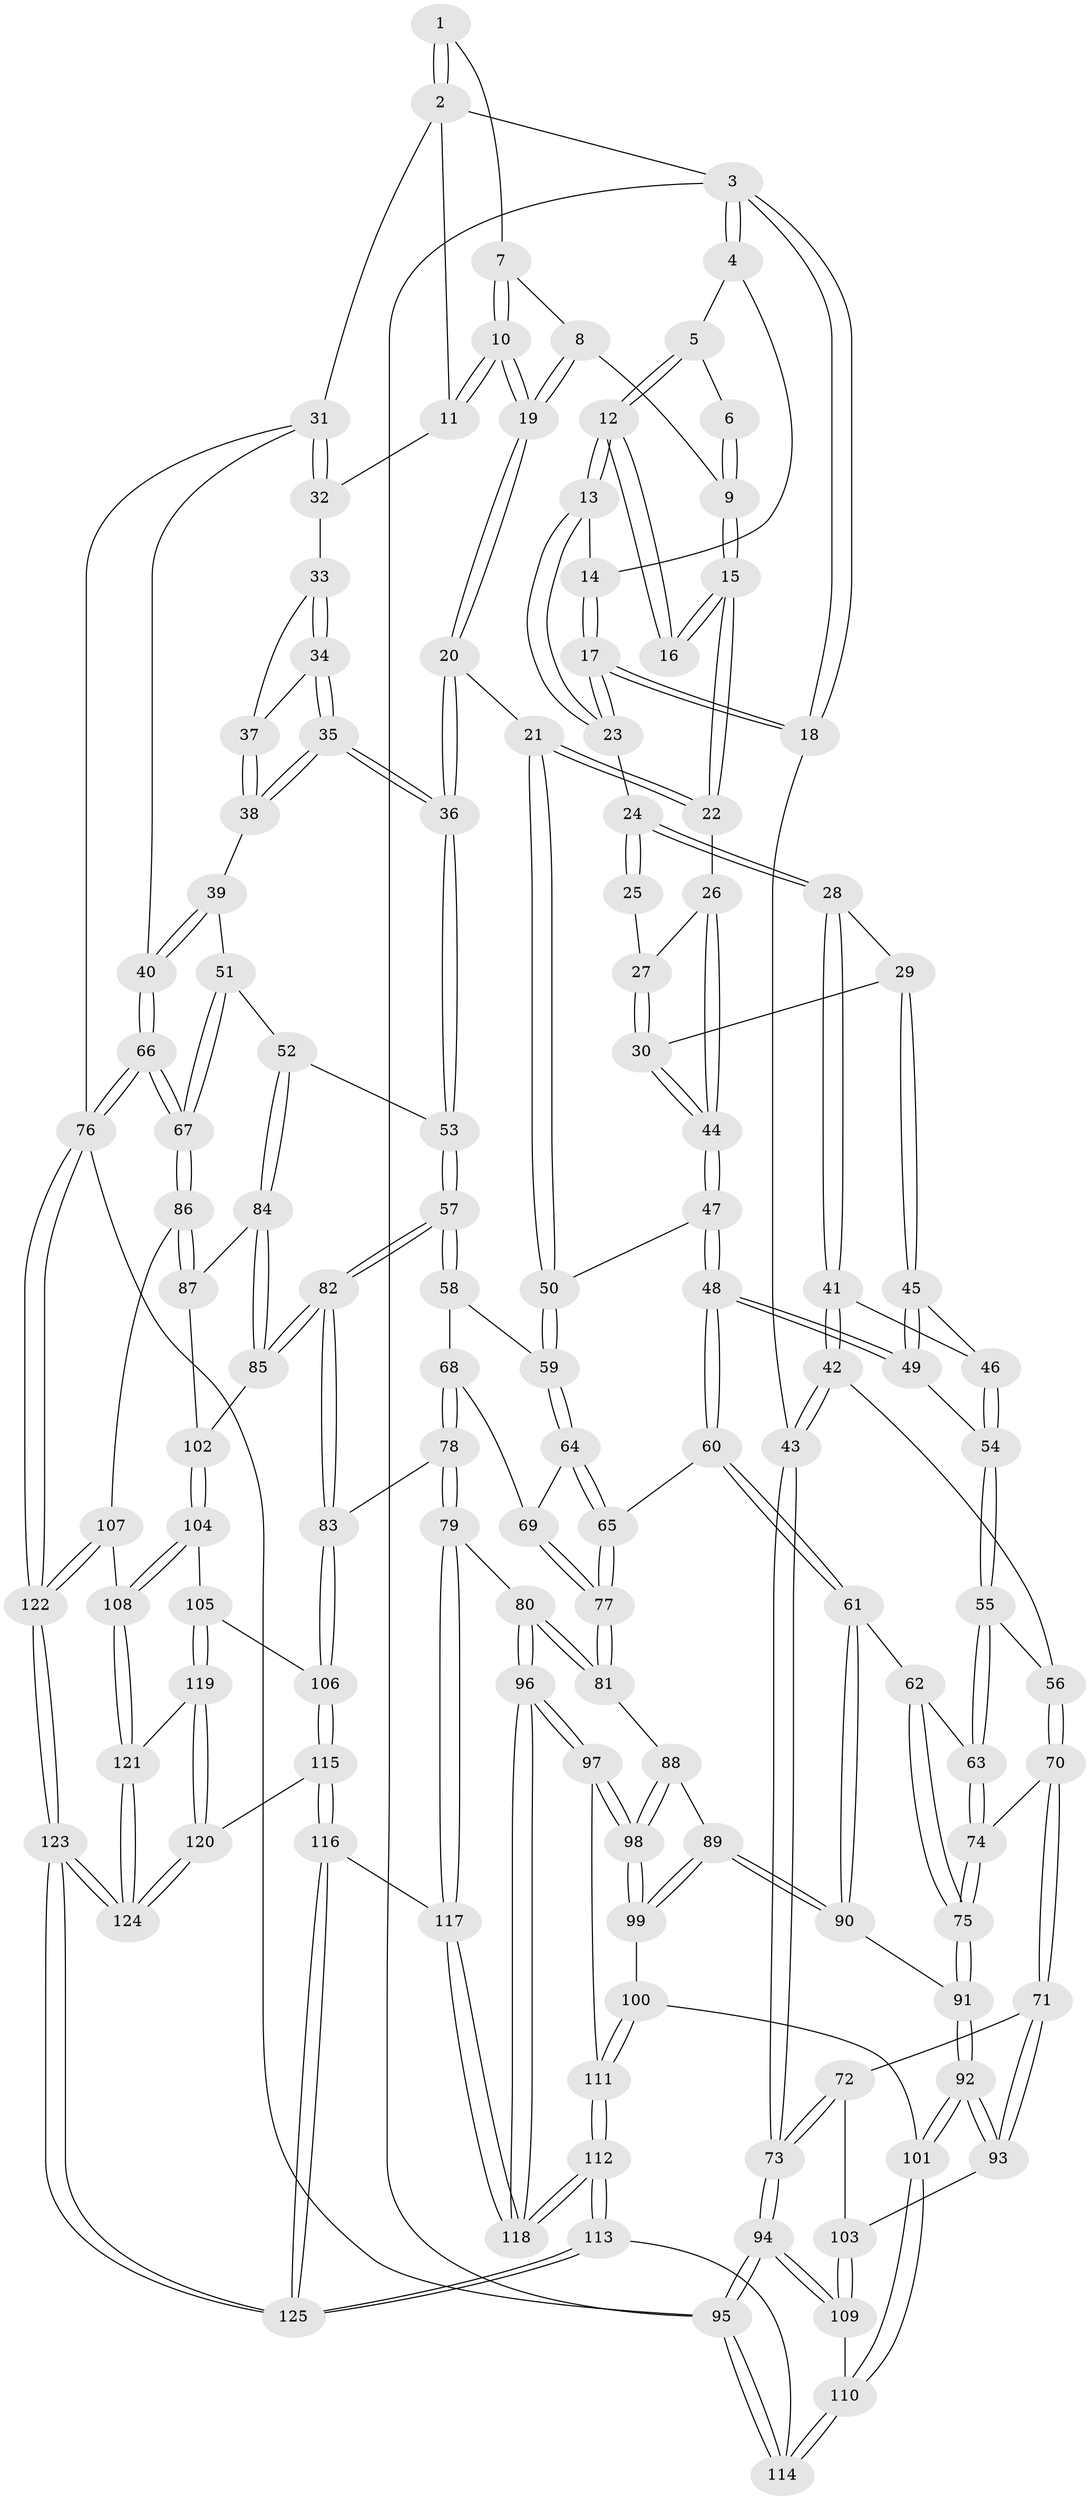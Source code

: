 // coarse degree distribution, {5: 0.4482758620689655, 8: 0.011494252873563218, 3: 0.08045977011494253, 4: 0.25287356321839083, 6: 0.20689655172413793}
// Generated by graph-tools (version 1.1) at 2025/21/03/04/25 18:21:21]
// undirected, 125 vertices, 309 edges
graph export_dot {
graph [start="1"]
  node [color=gray90,style=filled];
  1 [pos="+0.5823297407606663+0"];
  2 [pos="+0.9055297428835967+0"];
  3 [pos="+0+0"];
  4 [pos="+0.06930440097184586+0"];
  5 [pos="+0.25162117726434574+0"];
  6 [pos="+0.5098120564092281+0"];
  7 [pos="+0.6062383025358608+0"];
  8 [pos="+0.5976361751744311+0.08241169110371425"];
  9 [pos="+0.4759035296533425+0.10361801079406155"];
  10 [pos="+0.7399809032056192+0.17201683301755324"];
  11 [pos="+0.8345808997689792+0.1386826542096676"];
  12 [pos="+0.2849976513157558+0.051234955575607824"];
  13 [pos="+0.13687286464313955+0.18657632474625552"];
  14 [pos="+0.08077937472185241+0"];
  15 [pos="+0.4454551378241656+0.16478535020382742"];
  16 [pos="+0.376974426341546+0.15187867128641389"];
  17 [pos="+0+0.2153883243692548"];
  18 [pos="+0+0.27043371209064543"];
  19 [pos="+0.7061375436286143+0.1953805677827542"];
  20 [pos="+0.6254899401877734+0.29636232338100066"];
  21 [pos="+0.5750148355527789+0.3136609563431179"];
  22 [pos="+0.5229599761158744+0.2751458387145072"];
  23 [pos="+0.13179015135312708+0.20263445885155107"];
  24 [pos="+0.16207971083302997+0.24391346404571884"];
  25 [pos="+0.3488515289547476+0.1800514322225"];
  26 [pos="+0.3607156384692397+0.32286949065582643"];
  27 [pos="+0.3205500422205467+0.26304322785731604"];
  28 [pos="+0.17349077112077488+0.2801544213375643"];
  29 [pos="+0.1863250743809566+0.29163199427969655"];
  30 [pos="+0.22552255423046688+0.30552565719234587"];
  31 [pos="+1+0.2582495700476022"];
  32 [pos="+0.8458344329265598+0.14684660676851014"];
  33 [pos="+0.8529454516502215+0.19825092593278937"];
  34 [pos="+0.8291837608024335+0.36632228946790707"];
  35 [pos="+0.8208604671362613+0.3907316896921887"];
  36 [pos="+0.7871699003737536+0.41545167385801574"];
  37 [pos="+0.8945984208380918+0.3038296701114949"];
  38 [pos="+0.9534995139518527+0.3693936647879762"];
  39 [pos="+0.9625810306374586+0.37142789261776665"];
  40 [pos="+1+0.29805327487650374"];
  41 [pos="+0.09783236805090438+0.3630334412517162"];
  42 [pos="+0+0.3927757294435004"];
  43 [pos="+0+0.36556659964821325"];
  44 [pos="+0.31142619009682737+0.38138297743981286"];
  45 [pos="+0.18971020898101026+0.3603353357701365"];
  46 [pos="+0.12737497971704448+0.4232872645605386"];
  47 [pos="+0.32010687713072655+0.4402980023728767"];
  48 [pos="+0.31284471573341177+0.4598574628752596"];
  49 [pos="+0.1986860643380363+0.433091232721514"];
  50 [pos="+0.5579093603997304+0.3655045446784242"];
  51 [pos="+0.9135022831324147+0.4866942484127246"];
  52 [pos="+0.8060883628892331+0.49857571691824537"];
  53 [pos="+0.8030850400047213+0.49418059917819057"];
  54 [pos="+0.14382402416976384+0.46875381909754976"];
  55 [pos="+0.13190883469932463+0.4915911221726431"];
  56 [pos="+0.12127731829764678+0.49884477434990704"];
  57 [pos="+0.6206558284695024+0.5250022739395843"];
  58 [pos="+0.5561664266556899+0.4301865241985477"];
  59 [pos="+0.5560468558609989+0.42978077491974337"];
  60 [pos="+0.3198876881442973+0.5159948600619192"];
  61 [pos="+0.3125725340018019+0.5262313884555426"];
  62 [pos="+0.24500361313578492+0.5393950251549389"];
  63 [pos="+0.22713408200383942+0.5340708867241196"];
  64 [pos="+0.4055443479470032+0.5181199122723321"];
  65 [pos="+0.3597722184323905+0.525211621438176"];
  66 [pos="+1+0.654367173946714"];
  67 [pos="+1+0.656529085022012"];
  68 [pos="+0.4956294290085907+0.567098880251618"];
  69 [pos="+0.47486076118458975+0.5731497028013798"];
  70 [pos="+0.097311802215459+0.5470862447274025"];
  71 [pos="+0.09085103326241861+0.5529683940228948"];
  72 [pos="+0+0.6012377755213113"];
  73 [pos="+0+0.6254502966737567"];
  74 [pos="+0.1562281165754277+0.5758445637929434"];
  75 [pos="+0.1935145669403306+0.604673562074265"];
  76 [pos="+1+1"];
  77 [pos="+0.434020891236235+0.6214581317712512"];
  78 [pos="+0.6005633310488766+0.7104136993272502"];
  79 [pos="+0.5833545917497089+0.7216656671743015"];
  80 [pos="+0.5273431037346107+0.7270309108166937"];
  81 [pos="+0.43371239152860214+0.6368463810421151"];
  82 [pos="+0.6351266878828535+0.6890719427789"];
  83 [pos="+0.6262628591069653+0.7011250762228656"];
  84 [pos="+0.8063661569643309+0.5073534540698962"];
  85 [pos="+0.7462485558595519+0.6476751323737955"];
  86 [pos="+1+0.6762852852928185"];
  87 [pos="+0.9258239157681315+0.6364120590988757"];
  88 [pos="+0.3743540760515379+0.6568458166134166"];
  89 [pos="+0.30971230096679625+0.6545656258757994"];
  90 [pos="+0.3071565960435342+0.6313280839112909"];
  91 [pos="+0.19362833490409104+0.6060684658116573"];
  92 [pos="+0.17105900484394898+0.696582295971971"];
  93 [pos="+0.16392215280741326+0.6954261861619163"];
  94 [pos="+0+0.8107428718619097"];
  95 [pos="+0+1"];
  96 [pos="+0.44585186688854545+0.776596012274059"];
  97 [pos="+0.4445241301115985+0.7757324078545067"];
  98 [pos="+0.4312277671457788+0.764851057301753"];
  99 [pos="+0.2899227763401212+0.6933157793420481"];
  100 [pos="+0.25308843667618686+0.7279645322379575"];
  101 [pos="+0.21333544650972763+0.7253644725438328"];
  102 [pos="+0.8059567903334875+0.6768247638956779"];
  103 [pos="+0.14470844103136674+0.6992807252080593"];
  104 [pos="+0.8536461484700442+0.8026743004990031"];
  105 [pos="+0.7788223332503493+0.808378557424007"];
  106 [pos="+0.6939139935083564+0.7801481848708268"];
  107 [pos="+0.9208642160677686+0.8040052823056248"];
  108 [pos="+0.8554852740738993+0.8036208080827046"];
  109 [pos="+0.023557669623892576+0.7903493964250917"];
  110 [pos="+0.1444839007509048+0.8461213874021422"];
  111 [pos="+0.27033947748132614+0.7642272531392527"];
  112 [pos="+0.3459548090142633+0.9921996850780799"];
  113 [pos="+0.28653348038701815+1"];
  114 [pos="+0.26971144790398494+1"];
  115 [pos="+0.689441998639713+0.9133762479148081"];
  116 [pos="+0.6545518815973844+0.9564307846618934"];
  117 [pos="+0.5746079087977984+0.8783976474763567"];
  118 [pos="+0.35676318496840886+0.9792474687047538"];
  119 [pos="+0.759893505396011+0.8742720755416291"];
  120 [pos="+0.7425781229008753+0.9030141260923511"];
  121 [pos="+0.82776146425914+0.889499124700081"];
  122 [pos="+1+1"];
  123 [pos="+1+1"];
  124 [pos="+0.8196931235804051+0.9406977694108372"];
  125 [pos="+0.6593045038295738+1"];
  1 -- 2;
  1 -- 2;
  1 -- 7;
  2 -- 3;
  2 -- 11;
  2 -- 31;
  3 -- 4;
  3 -- 4;
  3 -- 18;
  3 -- 18;
  3 -- 95;
  4 -- 5;
  4 -- 14;
  5 -- 6;
  5 -- 12;
  5 -- 12;
  6 -- 9;
  6 -- 9;
  7 -- 8;
  7 -- 10;
  7 -- 10;
  8 -- 9;
  8 -- 19;
  8 -- 19;
  9 -- 15;
  9 -- 15;
  10 -- 11;
  10 -- 11;
  10 -- 19;
  10 -- 19;
  11 -- 32;
  12 -- 13;
  12 -- 13;
  12 -- 16;
  12 -- 16;
  13 -- 14;
  13 -- 23;
  13 -- 23;
  14 -- 17;
  14 -- 17;
  15 -- 16;
  15 -- 16;
  15 -- 22;
  15 -- 22;
  17 -- 18;
  17 -- 18;
  17 -- 23;
  17 -- 23;
  18 -- 43;
  19 -- 20;
  19 -- 20;
  20 -- 21;
  20 -- 36;
  20 -- 36;
  21 -- 22;
  21 -- 22;
  21 -- 50;
  21 -- 50;
  22 -- 26;
  23 -- 24;
  24 -- 25;
  24 -- 25;
  24 -- 28;
  24 -- 28;
  25 -- 27;
  26 -- 27;
  26 -- 44;
  26 -- 44;
  27 -- 30;
  27 -- 30;
  28 -- 29;
  28 -- 41;
  28 -- 41;
  29 -- 30;
  29 -- 45;
  29 -- 45;
  30 -- 44;
  30 -- 44;
  31 -- 32;
  31 -- 32;
  31 -- 40;
  31 -- 76;
  32 -- 33;
  33 -- 34;
  33 -- 34;
  33 -- 37;
  34 -- 35;
  34 -- 35;
  34 -- 37;
  35 -- 36;
  35 -- 36;
  35 -- 38;
  35 -- 38;
  36 -- 53;
  36 -- 53;
  37 -- 38;
  37 -- 38;
  38 -- 39;
  39 -- 40;
  39 -- 40;
  39 -- 51;
  40 -- 66;
  40 -- 66;
  41 -- 42;
  41 -- 42;
  41 -- 46;
  42 -- 43;
  42 -- 43;
  42 -- 56;
  43 -- 73;
  43 -- 73;
  44 -- 47;
  44 -- 47;
  45 -- 46;
  45 -- 49;
  45 -- 49;
  46 -- 54;
  46 -- 54;
  47 -- 48;
  47 -- 48;
  47 -- 50;
  48 -- 49;
  48 -- 49;
  48 -- 60;
  48 -- 60;
  49 -- 54;
  50 -- 59;
  50 -- 59;
  51 -- 52;
  51 -- 67;
  51 -- 67;
  52 -- 53;
  52 -- 84;
  52 -- 84;
  53 -- 57;
  53 -- 57;
  54 -- 55;
  54 -- 55;
  55 -- 56;
  55 -- 63;
  55 -- 63;
  56 -- 70;
  56 -- 70;
  57 -- 58;
  57 -- 58;
  57 -- 82;
  57 -- 82;
  58 -- 59;
  58 -- 68;
  59 -- 64;
  59 -- 64;
  60 -- 61;
  60 -- 61;
  60 -- 65;
  61 -- 62;
  61 -- 90;
  61 -- 90;
  62 -- 63;
  62 -- 75;
  62 -- 75;
  63 -- 74;
  63 -- 74;
  64 -- 65;
  64 -- 65;
  64 -- 69;
  65 -- 77;
  65 -- 77;
  66 -- 67;
  66 -- 67;
  66 -- 76;
  66 -- 76;
  67 -- 86;
  67 -- 86;
  68 -- 69;
  68 -- 78;
  68 -- 78;
  69 -- 77;
  69 -- 77;
  70 -- 71;
  70 -- 71;
  70 -- 74;
  71 -- 72;
  71 -- 93;
  71 -- 93;
  72 -- 73;
  72 -- 73;
  72 -- 103;
  73 -- 94;
  73 -- 94;
  74 -- 75;
  74 -- 75;
  75 -- 91;
  75 -- 91;
  76 -- 122;
  76 -- 122;
  76 -- 95;
  77 -- 81;
  77 -- 81;
  78 -- 79;
  78 -- 79;
  78 -- 83;
  79 -- 80;
  79 -- 117;
  79 -- 117;
  80 -- 81;
  80 -- 81;
  80 -- 96;
  80 -- 96;
  81 -- 88;
  82 -- 83;
  82 -- 83;
  82 -- 85;
  82 -- 85;
  83 -- 106;
  83 -- 106;
  84 -- 85;
  84 -- 85;
  84 -- 87;
  85 -- 102;
  86 -- 87;
  86 -- 87;
  86 -- 107;
  87 -- 102;
  88 -- 89;
  88 -- 98;
  88 -- 98;
  89 -- 90;
  89 -- 90;
  89 -- 99;
  89 -- 99;
  90 -- 91;
  91 -- 92;
  91 -- 92;
  92 -- 93;
  92 -- 93;
  92 -- 101;
  92 -- 101;
  93 -- 103;
  94 -- 95;
  94 -- 95;
  94 -- 109;
  94 -- 109;
  95 -- 114;
  95 -- 114;
  96 -- 97;
  96 -- 97;
  96 -- 118;
  96 -- 118;
  97 -- 98;
  97 -- 98;
  97 -- 111;
  98 -- 99;
  98 -- 99;
  99 -- 100;
  100 -- 101;
  100 -- 111;
  100 -- 111;
  101 -- 110;
  101 -- 110;
  102 -- 104;
  102 -- 104;
  103 -- 109;
  103 -- 109;
  104 -- 105;
  104 -- 108;
  104 -- 108;
  105 -- 106;
  105 -- 119;
  105 -- 119;
  106 -- 115;
  106 -- 115;
  107 -- 108;
  107 -- 122;
  107 -- 122;
  108 -- 121;
  108 -- 121;
  109 -- 110;
  110 -- 114;
  110 -- 114;
  111 -- 112;
  111 -- 112;
  112 -- 113;
  112 -- 113;
  112 -- 118;
  112 -- 118;
  113 -- 114;
  113 -- 125;
  113 -- 125;
  115 -- 116;
  115 -- 116;
  115 -- 120;
  116 -- 117;
  116 -- 125;
  116 -- 125;
  117 -- 118;
  117 -- 118;
  119 -- 120;
  119 -- 120;
  119 -- 121;
  120 -- 124;
  120 -- 124;
  121 -- 124;
  121 -- 124;
  122 -- 123;
  122 -- 123;
  123 -- 124;
  123 -- 124;
  123 -- 125;
  123 -- 125;
}

